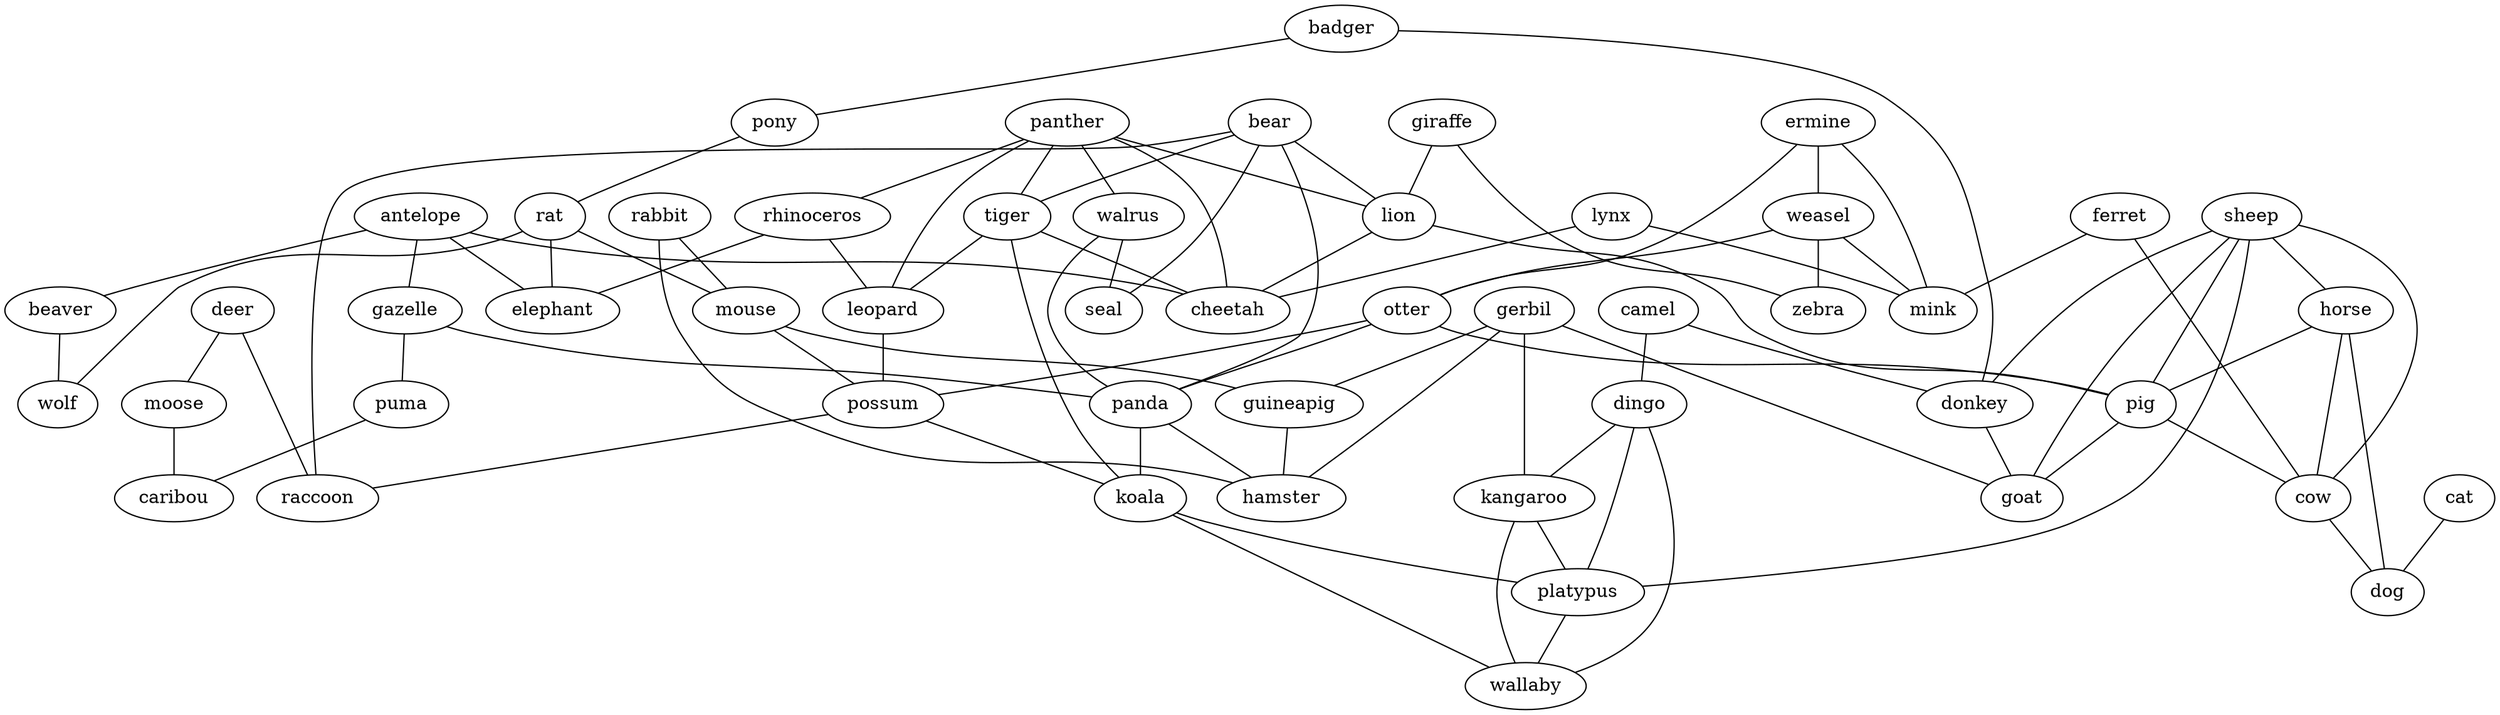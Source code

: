 strict graph G {
antelope;
gazelle;
ermine;
weasel;
badger;
sheep;
horse;
gerbil;
panther;
camel;
bear;
tiger;
ferret;
giraffe;
rabbit;
otter;
dingo;
lion;
cat;
lynx;
walrus;
donkey;
mink;
pony;
deer;
pig;
rat;
zebra;
seal;
beaver;
mouse;
panda;
puma;
rhinoceros;
guineapig;
elephant;
cheetah;
goat;
moose;
kangaroo;
leopard;
possum;
koala;
cow;
platypus;
dog;
wolf;
hamster;
raccoon;
wallaby;
caribou;
antelope -- beaver  [weight=1];
antelope -- cheetah  [weight=1];
antelope -- gazelle  [weight=1];
antelope -- elephant  [weight=1];
gazelle -- puma  [weight=1];
gazelle -- panda  [weight=1];
ermine -- mink  [weight=1];
ermine -- weasel  [weight=1];
ermine -- otter  [weight=1];
weasel -- mink  [weight=1];
weasel -- zebra  [weight=1];
weasel -- otter  [weight=1];
badger -- donkey  [weight=1];
badger -- pony  [weight=1];
sheep -- horse  [weight=1];
sheep -- cow  [weight=1];
sheep -- platypus  [weight=1];
sheep -- pig  [weight=1];
sheep -- goat  [weight=1];
sheep -- donkey  [weight=1];
horse -- cow  [weight=1];
horse -- dog  [weight=1];
horse -- pig  [weight=1];
gerbil -- kangaroo  [weight=1];
gerbil -- guineapig  [weight=1];
gerbil -- goat  [weight=1];
gerbil -- hamster  [weight=1];
panther -- tiger  [weight=1];
panther -- leopard  [weight=1];
panther -- rhinoceros  [weight=1];
panther -- lion  [weight=1];
panther -- cheetah  [weight=1];
panther -- walrus  [weight=1];
camel -- donkey  [weight=1];
camel -- dingo  [weight=1];
bear -- tiger  [weight=1];
bear -- panda  [weight=1];
bear -- lion  [weight=1];
bear -- raccoon  [weight=1];
bear -- seal  [weight=1];
tiger -- koala  [weight=1];
tiger -- leopard  [weight=1];
tiger -- cheetah  [weight=1];
ferret -- mink  [weight=1];
ferret -- cow  [weight=1];
giraffe -- lion  [weight=1];
giraffe -- zebra  [weight=1];
rabbit -- mouse  [weight=1];
rabbit -- hamster  [weight=1];
otter -- pig  [weight=1];
otter -- possum  [weight=1];
otter -- panda  [weight=1];
dingo -- kangaroo  [weight=1];
dingo -- platypus  [weight=1];
dingo -- wallaby  [weight=1];
lion -- cheetah  [weight=1];
lion -- pig  [weight=1];
cat -- dog  [weight=1];
lynx -- cheetah  [weight=1];
lynx -- mink  [weight=1];
walrus -- panda  [weight=1];
walrus -- seal  [weight=1];
donkey -- goat  [weight=1];
pony -- rat  [weight=1];
deer -- raccoon  [weight=1];
deer -- moose  [weight=1];
pig -- cow  [weight=1];
pig -- goat  [weight=1];
rat -- mouse  [weight=1];
rat -- wolf  [weight=1];
rat -- elephant  [weight=1];
beaver -- wolf  [weight=1];
mouse -- possum  [weight=1];
mouse -- guineapig  [weight=1];
panda -- koala  [weight=1];
panda -- hamster  [weight=1];
puma -- caribou  [weight=1];
rhinoceros -- elephant  [weight=1];
rhinoceros -- leopard  [weight=1];
guineapig -- hamster  [weight=1];
moose -- caribou  [weight=1];
kangaroo -- platypus  [weight=1];
kangaroo -- wallaby  [weight=1];
leopard -- possum  [weight=1];
possum -- koala  [weight=1];
possum -- raccoon  [weight=1];
koala -- platypus  [weight=1];
koala -- wallaby  [weight=1];
cow -- dog  [weight=1];
platypus -- wallaby  [weight=1];
}
